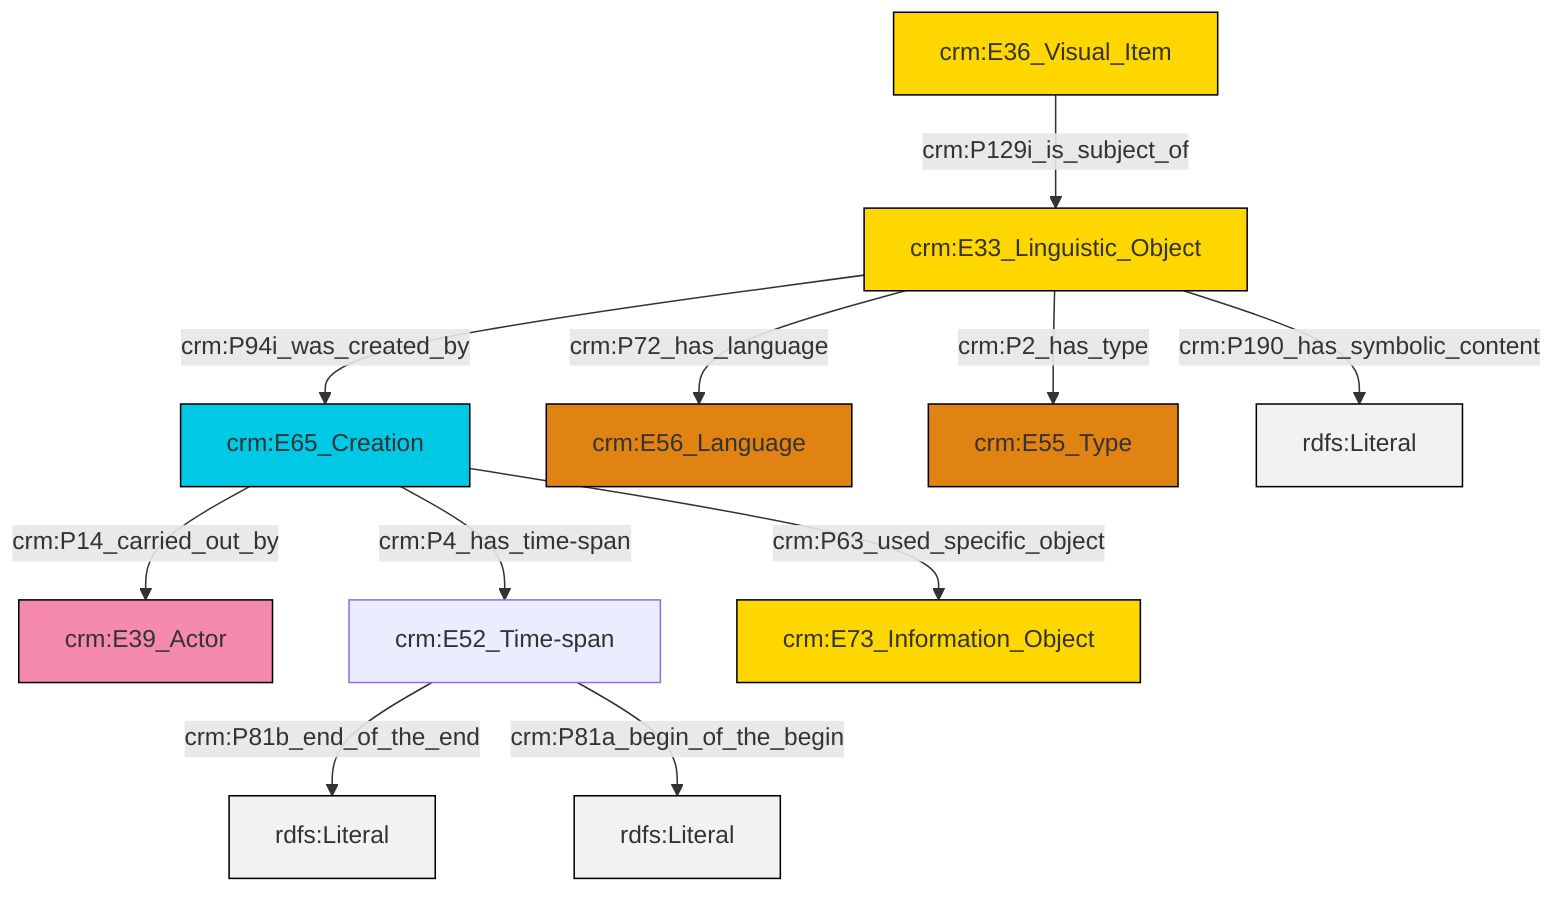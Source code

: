 graph TD
classDef Literal fill:#f2f2f2,stroke:#000000;
classDef CRM_Entity fill:#FFFFFF,stroke:#000000;
classDef Temporal_Entity fill:#00C9E6, stroke:#000000;
classDef Type fill:#E18312, stroke:#000000;
classDef Time-Span fill:#2C9C91, stroke:#000000;
classDef Appellation fill:#FFEB7F, stroke:#000000;
classDef Place fill:#008836, stroke:#000000;
classDef Persistent_Item fill:#B266B2, stroke:#000000;
classDef Conceptual_Object fill:#FFD700, stroke:#000000;
classDef Physical_Thing fill:#D2B48C, stroke:#000000;
classDef Actor fill:#f58aad, stroke:#000000;
classDef PC_Classes fill:#4ce600, stroke:#000000;
classDef Multi fill:#cccccc,stroke:#000000;

0["crm:E65_Creation"]:::Temporal_Entity -->|crm:P14_carried_out_by| 1["crm:E39_Actor"]:::Actor
8["crm:E33_Linguistic_Object"]:::Conceptual_Object -->|crm:P2_has_type| 9["crm:E55_Type"]:::Type
6["crm:E52_Time-span"]:::Default -->|crm:P81b_end_of_the_end| 10[rdfs:Literal]:::Literal
8["crm:E33_Linguistic_Object"]:::Conceptual_Object -->|crm:P94i_was_created_by| 0["crm:E65_Creation"]:::Temporal_Entity
8["crm:E33_Linguistic_Object"]:::Conceptual_Object -->|crm:P190_has_symbolic_content| 11[rdfs:Literal]:::Literal
8["crm:E33_Linguistic_Object"]:::Conceptual_Object -->|crm:P72_has_language| 4["crm:E56_Language"]:::Type
6["crm:E52_Time-span"]:::Default -->|crm:P81a_begin_of_the_begin| 15[rdfs:Literal]:::Literal
2["crm:E36_Visual_Item"]:::Conceptual_Object -->|crm:P129i_is_subject_of| 8["crm:E33_Linguistic_Object"]:::Conceptual_Object
0["crm:E65_Creation"]:::Temporal_Entity -->|crm:P63_used_specific_object| 17["crm:E73_Information_Object"]:::Conceptual_Object
0["crm:E65_Creation"]:::Temporal_Entity -->|crm:P4_has_time-span| 6["crm:E52_Time-span"]:::Default